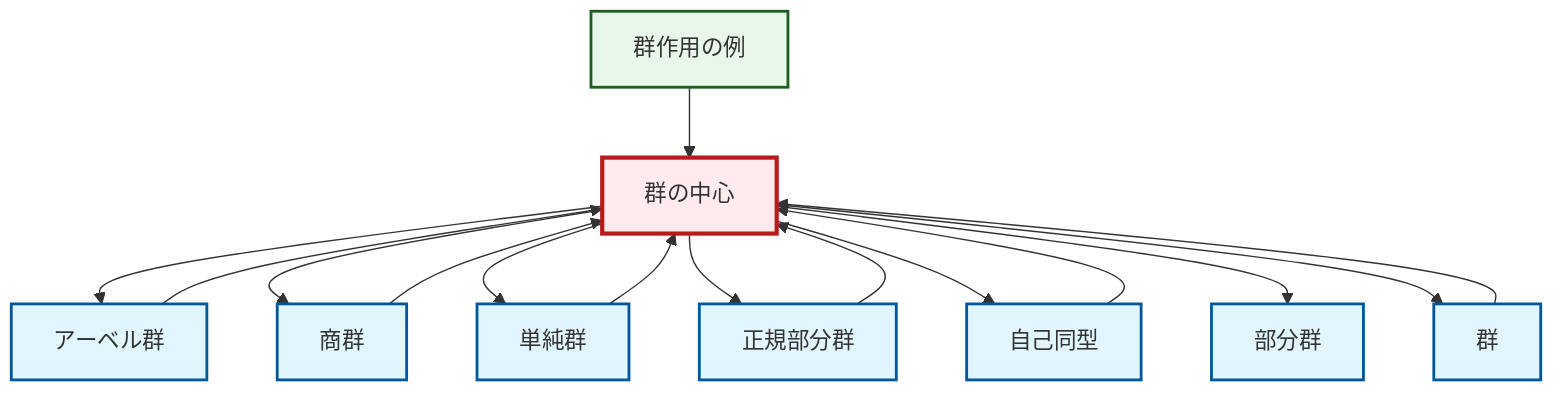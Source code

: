 graph TD
    classDef definition fill:#e1f5fe,stroke:#01579b,stroke-width:2px
    classDef theorem fill:#f3e5f5,stroke:#4a148c,stroke-width:2px
    classDef axiom fill:#fff3e0,stroke:#e65100,stroke-width:2px
    classDef example fill:#e8f5e9,stroke:#1b5e20,stroke-width:2px
    classDef current fill:#ffebee,stroke:#b71c1c,stroke-width:3px
    ex-group-action-examples["群作用の例"]:::example
    def-subgroup["部分群"]:::definition
    def-simple-group["単純群"]:::definition
    def-quotient-group["商群"]:::definition
    def-normal-subgroup["正規部分群"]:::definition
    def-abelian-group["アーベル群"]:::definition
    def-center-of-group["群の中心"]:::definition
    def-automorphism["自己同型"]:::definition
    def-group["群"]:::definition
    def-center-of-group --> def-abelian-group
    def-group --> def-center-of-group
    def-center-of-group --> def-quotient-group
    def-center-of-group --> def-simple-group
    ex-group-action-examples --> def-center-of-group
    def-quotient-group --> def-center-of-group
    def-abelian-group --> def-center-of-group
    def-center-of-group --> def-normal-subgroup
    def-center-of-group --> def-automorphism
    def-simple-group --> def-center-of-group
    def-automorphism --> def-center-of-group
    def-normal-subgroup --> def-center-of-group
    def-center-of-group --> def-subgroup
    def-center-of-group --> def-group
    class def-center-of-group current